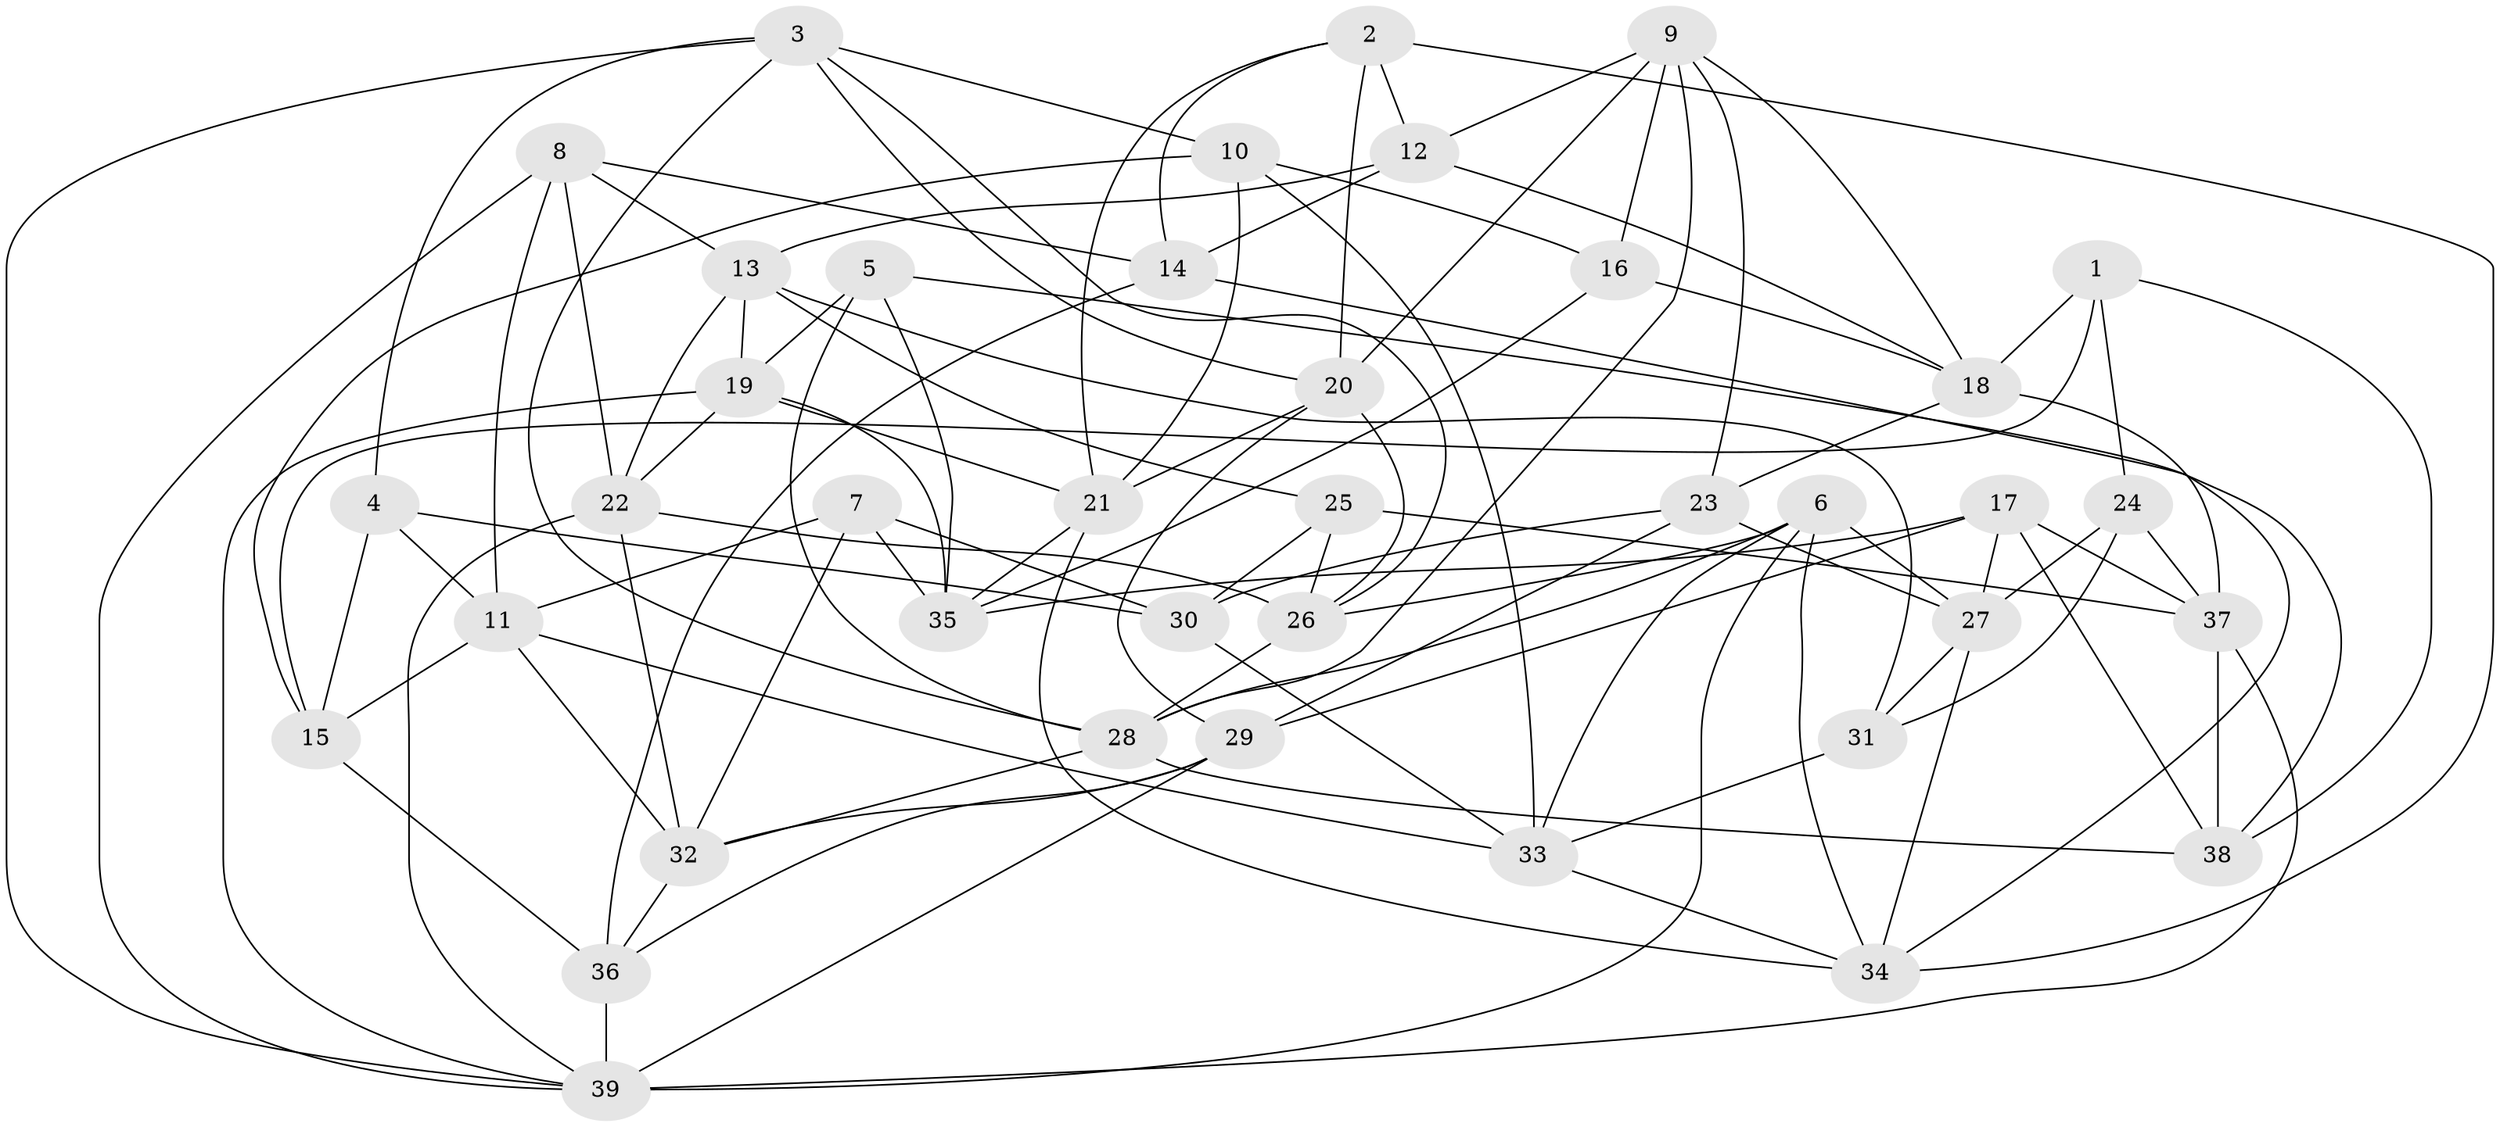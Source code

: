 // original degree distribution, {4: 1.0}
// Generated by graph-tools (version 1.1) at 2025/02/03/09/25 03:02:59]
// undirected, 39 vertices, 105 edges
graph export_dot {
graph [start="1"]
  node [color=gray90,style=filled];
  1;
  2;
  3;
  4;
  5;
  6;
  7;
  8;
  9;
  10;
  11;
  12;
  13;
  14;
  15;
  16;
  17;
  18;
  19;
  20;
  21;
  22;
  23;
  24;
  25;
  26;
  27;
  28;
  29;
  30;
  31;
  32;
  33;
  34;
  35;
  36;
  37;
  38;
  39;
  1 -- 15 [weight=1.0];
  1 -- 18 [weight=1.0];
  1 -- 24 [weight=1.0];
  1 -- 38 [weight=1.0];
  2 -- 12 [weight=2.0];
  2 -- 14 [weight=1.0];
  2 -- 20 [weight=1.0];
  2 -- 21 [weight=1.0];
  2 -- 34 [weight=1.0];
  3 -- 4 [weight=1.0];
  3 -- 10 [weight=1.0];
  3 -- 20 [weight=1.0];
  3 -- 26 [weight=1.0];
  3 -- 28 [weight=1.0];
  3 -- 39 [weight=1.0];
  4 -- 11 [weight=1.0];
  4 -- 15 [weight=1.0];
  4 -- 30 [weight=1.0];
  5 -- 19 [weight=1.0];
  5 -- 28 [weight=2.0];
  5 -- 35 [weight=1.0];
  5 -- 38 [weight=2.0];
  6 -- 26 [weight=1.0];
  6 -- 27 [weight=1.0];
  6 -- 28 [weight=1.0];
  6 -- 33 [weight=1.0];
  6 -- 34 [weight=1.0];
  6 -- 39 [weight=1.0];
  7 -- 11 [weight=1.0];
  7 -- 30 [weight=1.0];
  7 -- 32 [weight=1.0];
  7 -- 35 [weight=1.0];
  8 -- 11 [weight=1.0];
  8 -- 13 [weight=1.0];
  8 -- 14 [weight=2.0];
  8 -- 22 [weight=1.0];
  8 -- 39 [weight=1.0];
  9 -- 12 [weight=1.0];
  9 -- 16 [weight=1.0];
  9 -- 18 [weight=1.0];
  9 -- 20 [weight=1.0];
  9 -- 23 [weight=1.0];
  9 -- 28 [weight=1.0];
  10 -- 15 [weight=2.0];
  10 -- 16 [weight=1.0];
  10 -- 21 [weight=1.0];
  10 -- 33 [weight=1.0];
  11 -- 15 [weight=1.0];
  11 -- 32 [weight=1.0];
  11 -- 33 [weight=1.0];
  12 -- 13 [weight=1.0];
  12 -- 14 [weight=1.0];
  12 -- 18 [weight=1.0];
  13 -- 19 [weight=1.0];
  13 -- 22 [weight=1.0];
  13 -- 25 [weight=1.0];
  13 -- 31 [weight=1.0];
  14 -- 34 [weight=1.0];
  14 -- 36 [weight=1.0];
  15 -- 36 [weight=1.0];
  16 -- 18 [weight=1.0];
  16 -- 35 [weight=1.0];
  17 -- 27 [weight=1.0];
  17 -- 29 [weight=1.0];
  17 -- 35 [weight=1.0];
  17 -- 37 [weight=2.0];
  17 -- 38 [weight=1.0];
  18 -- 23 [weight=1.0];
  18 -- 37 [weight=1.0];
  19 -- 21 [weight=1.0];
  19 -- 22 [weight=1.0];
  19 -- 35 [weight=1.0];
  19 -- 39 [weight=1.0];
  20 -- 21 [weight=1.0];
  20 -- 26 [weight=1.0];
  20 -- 29 [weight=1.0];
  21 -- 34 [weight=1.0];
  21 -- 35 [weight=1.0];
  22 -- 26 [weight=1.0];
  22 -- 32 [weight=1.0];
  22 -- 39 [weight=1.0];
  23 -- 27 [weight=1.0];
  23 -- 29 [weight=1.0];
  23 -- 30 [weight=2.0];
  24 -- 27 [weight=1.0];
  24 -- 31 [weight=1.0];
  24 -- 37 [weight=3.0];
  25 -- 26 [weight=1.0];
  25 -- 30 [weight=1.0];
  25 -- 37 [weight=1.0];
  26 -- 28 [weight=1.0];
  27 -- 31 [weight=1.0];
  27 -- 34 [weight=1.0];
  28 -- 32 [weight=1.0];
  28 -- 38 [weight=1.0];
  29 -- 32 [weight=1.0];
  29 -- 36 [weight=1.0];
  29 -- 39 [weight=1.0];
  30 -- 33 [weight=1.0];
  31 -- 33 [weight=1.0];
  32 -- 36 [weight=1.0];
  33 -- 34 [weight=1.0];
  36 -- 39 [weight=2.0];
  37 -- 38 [weight=1.0];
  37 -- 39 [weight=2.0];
}
